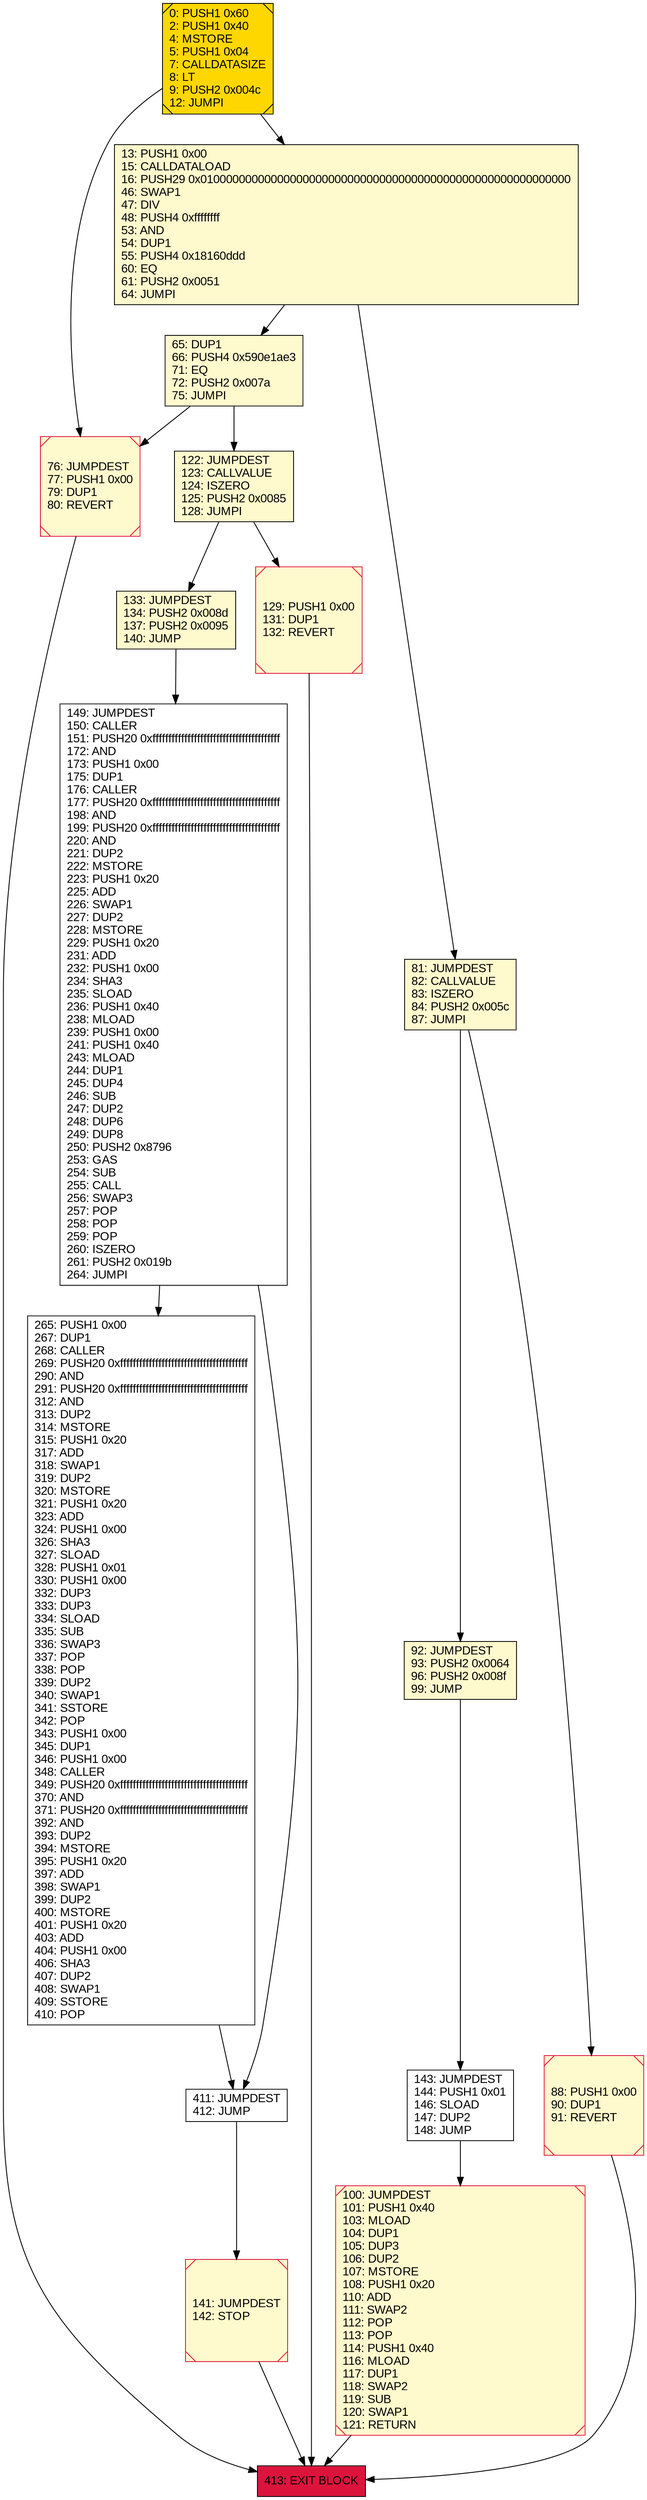 digraph G {
bgcolor=transparent rankdir=UD;
node [shape=box style=filled color=black fillcolor=white fontname=arial fontcolor=black];
129 [label="129: PUSH1 0x00\l131: DUP1\l132: REVERT\l" fillcolor=lemonchiffon shape=Msquare color=crimson ];
0 [label="0: PUSH1 0x60\l2: PUSH1 0x40\l4: MSTORE\l5: PUSH1 0x04\l7: CALLDATASIZE\l8: LT\l9: PUSH2 0x004c\l12: JUMPI\l" fillcolor=lemonchiffon shape=Msquare fillcolor=gold ];
149 [label="149: JUMPDEST\l150: CALLER\l151: PUSH20 0xffffffffffffffffffffffffffffffffffffffff\l172: AND\l173: PUSH1 0x00\l175: DUP1\l176: CALLER\l177: PUSH20 0xffffffffffffffffffffffffffffffffffffffff\l198: AND\l199: PUSH20 0xffffffffffffffffffffffffffffffffffffffff\l220: AND\l221: DUP2\l222: MSTORE\l223: PUSH1 0x20\l225: ADD\l226: SWAP1\l227: DUP2\l228: MSTORE\l229: PUSH1 0x20\l231: ADD\l232: PUSH1 0x00\l234: SHA3\l235: SLOAD\l236: PUSH1 0x40\l238: MLOAD\l239: PUSH1 0x00\l241: PUSH1 0x40\l243: MLOAD\l244: DUP1\l245: DUP4\l246: SUB\l247: DUP2\l248: DUP6\l249: DUP8\l250: PUSH2 0x8796\l253: GAS\l254: SUB\l255: CALL\l256: SWAP3\l257: POP\l258: POP\l259: POP\l260: ISZERO\l261: PUSH2 0x019b\l264: JUMPI\l" ];
76 [label="76: JUMPDEST\l77: PUSH1 0x00\l79: DUP1\l80: REVERT\l" fillcolor=lemonchiffon shape=Msquare color=crimson ];
133 [label="133: JUMPDEST\l134: PUSH2 0x008d\l137: PUSH2 0x0095\l140: JUMP\l" fillcolor=lemonchiffon ];
122 [label="122: JUMPDEST\l123: CALLVALUE\l124: ISZERO\l125: PUSH2 0x0085\l128: JUMPI\l" fillcolor=lemonchiffon ];
13 [label="13: PUSH1 0x00\l15: CALLDATALOAD\l16: PUSH29 0x0100000000000000000000000000000000000000000000000000000000\l46: SWAP1\l47: DIV\l48: PUSH4 0xffffffff\l53: AND\l54: DUP1\l55: PUSH4 0x18160ddd\l60: EQ\l61: PUSH2 0x0051\l64: JUMPI\l" fillcolor=lemonchiffon ];
411 [label="411: JUMPDEST\l412: JUMP\l" ];
81 [label="81: JUMPDEST\l82: CALLVALUE\l83: ISZERO\l84: PUSH2 0x005c\l87: JUMPI\l" fillcolor=lemonchiffon ];
92 [label="92: JUMPDEST\l93: PUSH2 0x0064\l96: PUSH2 0x008f\l99: JUMP\l" fillcolor=lemonchiffon ];
65 [label="65: DUP1\l66: PUSH4 0x590e1ae3\l71: EQ\l72: PUSH2 0x007a\l75: JUMPI\l" fillcolor=lemonchiffon ];
100 [label="100: JUMPDEST\l101: PUSH1 0x40\l103: MLOAD\l104: DUP1\l105: DUP3\l106: DUP2\l107: MSTORE\l108: PUSH1 0x20\l110: ADD\l111: SWAP2\l112: POP\l113: POP\l114: PUSH1 0x40\l116: MLOAD\l117: DUP1\l118: SWAP2\l119: SUB\l120: SWAP1\l121: RETURN\l" fillcolor=lemonchiffon shape=Msquare color=crimson ];
265 [label="265: PUSH1 0x00\l267: DUP1\l268: CALLER\l269: PUSH20 0xffffffffffffffffffffffffffffffffffffffff\l290: AND\l291: PUSH20 0xffffffffffffffffffffffffffffffffffffffff\l312: AND\l313: DUP2\l314: MSTORE\l315: PUSH1 0x20\l317: ADD\l318: SWAP1\l319: DUP2\l320: MSTORE\l321: PUSH1 0x20\l323: ADD\l324: PUSH1 0x00\l326: SHA3\l327: SLOAD\l328: PUSH1 0x01\l330: PUSH1 0x00\l332: DUP3\l333: DUP3\l334: SLOAD\l335: SUB\l336: SWAP3\l337: POP\l338: POP\l339: DUP2\l340: SWAP1\l341: SSTORE\l342: POP\l343: PUSH1 0x00\l345: DUP1\l346: PUSH1 0x00\l348: CALLER\l349: PUSH20 0xffffffffffffffffffffffffffffffffffffffff\l370: AND\l371: PUSH20 0xffffffffffffffffffffffffffffffffffffffff\l392: AND\l393: DUP2\l394: MSTORE\l395: PUSH1 0x20\l397: ADD\l398: SWAP1\l399: DUP2\l400: MSTORE\l401: PUSH1 0x20\l403: ADD\l404: PUSH1 0x00\l406: SHA3\l407: DUP2\l408: SWAP1\l409: SSTORE\l410: POP\l" ];
88 [label="88: PUSH1 0x00\l90: DUP1\l91: REVERT\l" fillcolor=lemonchiffon shape=Msquare color=crimson ];
143 [label="143: JUMPDEST\l144: PUSH1 0x01\l146: SLOAD\l147: DUP2\l148: JUMP\l" ];
141 [label="141: JUMPDEST\l142: STOP\l" fillcolor=lemonchiffon shape=Msquare color=crimson ];
413 [label="413: EXIT BLOCK\l" fillcolor=crimson ];
81 -> 92;
122 -> 133;
133 -> 149;
88 -> 413;
141 -> 413;
149 -> 411;
81 -> 88;
92 -> 143;
0 -> 13;
100 -> 413;
122 -> 129;
143 -> 100;
0 -> 76;
76 -> 413;
411 -> 141;
13 -> 65;
265 -> 411;
13 -> 81;
65 -> 122;
129 -> 413;
65 -> 76;
149 -> 265;
}